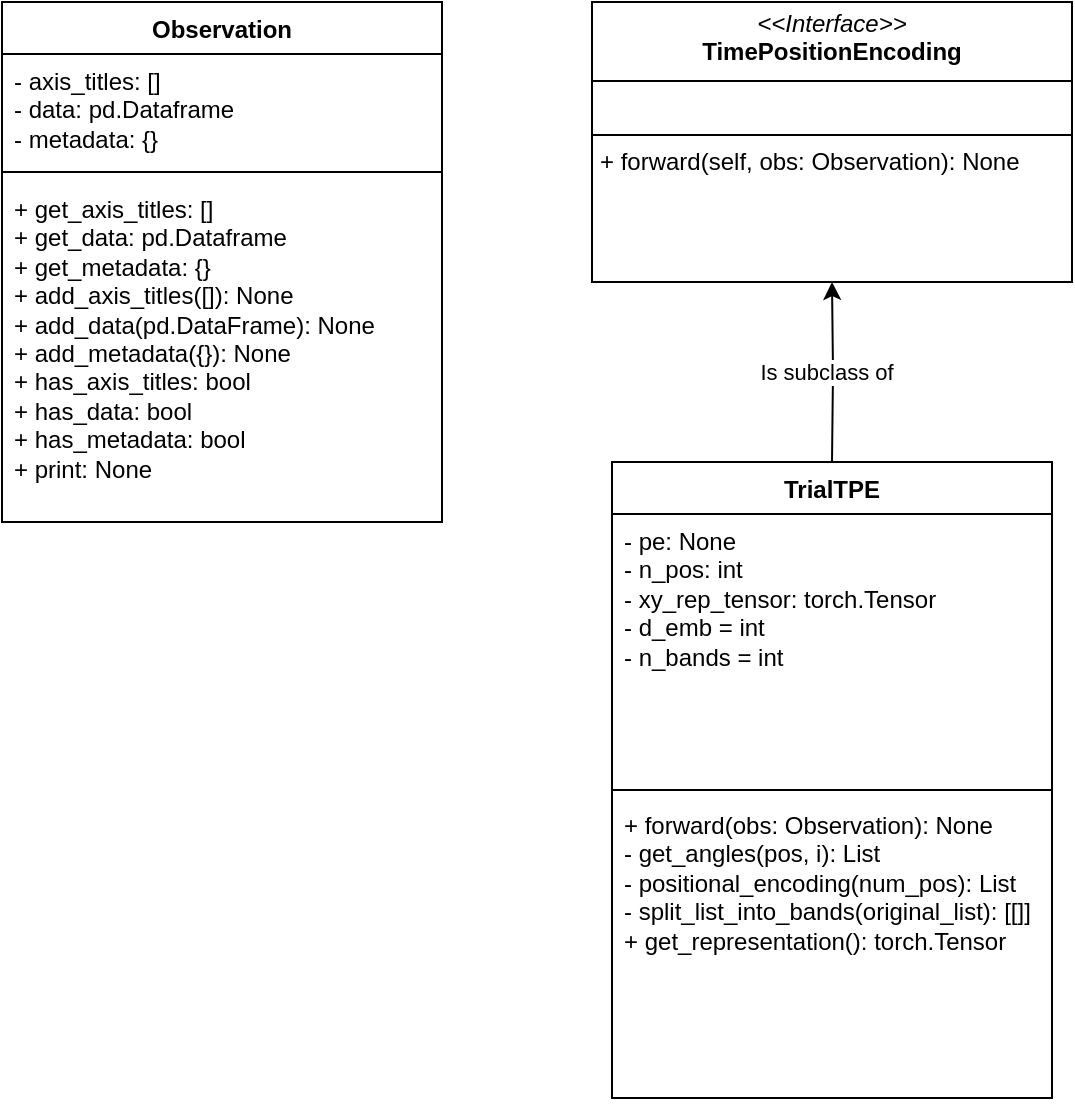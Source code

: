 <mxfile version="24.6.1" type="device">
  <diagram name="Page-1" id="lMT3Yc7IqsS6a4-m2tbt">
    <mxGraphModel dx="567" dy="777" grid="1" gridSize="10" guides="1" tooltips="1" connect="1" arrows="1" fold="1" page="1" pageScale="1" pageWidth="850" pageHeight="1100" math="0" shadow="0">
      <root>
        <mxCell id="0" />
        <mxCell id="1" parent="0" />
        <mxCell id="II7Q0cRigDoH1TEr19Bd-1" value="Observation" style="swimlane;fontStyle=1;align=center;verticalAlign=top;childLayout=stackLayout;horizontal=1;startSize=26;horizontalStack=0;resizeParent=1;resizeParentMax=0;resizeLast=0;collapsible=1;marginBottom=0;whiteSpace=wrap;html=1;" parent="1" vertex="1">
          <mxGeometry x="80" y="40" width="220" height="260" as="geometry" />
        </mxCell>
        <mxCell id="II7Q0cRigDoH1TEr19Bd-2" value="- axis_titles: []&lt;div&gt;- data: pd.Dataframe&lt;/div&gt;&lt;div&gt;- metadata: {}&lt;/div&gt;" style="text;strokeColor=none;fillColor=none;align=left;verticalAlign=top;spacingLeft=4;spacingRight=4;overflow=hidden;rotatable=0;points=[[0,0.5],[1,0.5]];portConstraint=eastwest;whiteSpace=wrap;html=1;" parent="II7Q0cRigDoH1TEr19Bd-1" vertex="1">
          <mxGeometry y="26" width="220" height="54" as="geometry" />
        </mxCell>
        <mxCell id="II7Q0cRigDoH1TEr19Bd-3" value="" style="line;strokeWidth=1;fillColor=none;align=left;verticalAlign=middle;spacingTop=-1;spacingLeft=3;spacingRight=3;rotatable=0;labelPosition=right;points=[];portConstraint=eastwest;strokeColor=inherit;" parent="II7Q0cRigDoH1TEr19Bd-1" vertex="1">
          <mxGeometry y="80" width="220" height="10" as="geometry" />
        </mxCell>
        <mxCell id="II7Q0cRigDoH1TEr19Bd-4" value="+ get_axis_titles: []&lt;div&gt;+ get_data: pd.Dataframe&lt;/div&gt;&lt;div&gt;+ get_metadata: {}&lt;/div&gt;&lt;div&gt;+ add_axis_titles([]): None&lt;/div&gt;&lt;div&gt;+ add_data(pd.DataFrame): None&lt;/div&gt;&lt;div&gt;+ add_metadata({}): None&lt;/div&gt;&lt;div&gt;+ has_axis_titles: bool&lt;/div&gt;&lt;div&gt;+ has_data: bool&lt;/div&gt;&lt;div&gt;+ has_metadata: bool&lt;/div&gt;&lt;div&gt;+ print: None&lt;/div&gt;" style="text;strokeColor=none;fillColor=none;align=left;verticalAlign=top;spacingLeft=4;spacingRight=4;overflow=hidden;rotatable=0;points=[[0,0.5],[1,0.5]];portConstraint=eastwest;whiteSpace=wrap;html=1;" parent="II7Q0cRigDoH1TEr19Bd-1" vertex="1">
          <mxGeometry y="90" width="220" height="170" as="geometry" />
        </mxCell>
        <mxCell id="3TbGAdBgGuGWrBYYT3-P-1" value="&lt;p style=&quot;margin:0px;margin-top:4px;text-align:center;&quot;&gt;&lt;i&gt;&amp;lt;&amp;lt;Interface&amp;gt;&amp;gt;&lt;/i&gt;&lt;br&gt;&lt;b&gt;TimePositionEncoding&lt;/b&gt;&lt;/p&gt;&lt;hr size=&quot;1&quot; style=&quot;border-style:solid;&quot;&gt;&lt;p style=&quot;margin:0px;margin-left:4px;&quot;&gt;&lt;br&gt;&lt;/p&gt;&lt;hr size=&quot;1&quot; style=&quot;border-style:solid;&quot;&gt;&lt;p style=&quot;margin:0px;margin-left:4px;&quot;&gt;+ forward(self, obs: Observation): None&amp;nbsp;&lt;br&gt;&lt;/p&gt;" style="verticalAlign=top;align=left;overflow=fill;html=1;whiteSpace=wrap;" parent="1" vertex="1">
          <mxGeometry x="375" y="40" width="240" height="140" as="geometry" />
        </mxCell>
        <mxCell id="KMBcusiWSsLn5deIEJBQ-2" style="edgeStyle=orthogonalEdgeStyle;rounded=0;orthogonalLoop=1;jettySize=auto;html=1;entryX=0.5;entryY=1;entryDx=0;entryDy=0;" edge="1" parent="1" target="3TbGAdBgGuGWrBYYT3-P-1">
          <mxGeometry relative="1" as="geometry">
            <mxPoint x="495" y="270" as="sourcePoint" />
          </mxGeometry>
        </mxCell>
        <mxCell id="KMBcusiWSsLn5deIEJBQ-3" value="Is subclass of" style="edgeLabel;html=1;align=center;verticalAlign=middle;resizable=0;points=[];" vertex="1" connectable="0" parent="KMBcusiWSsLn5deIEJBQ-2">
          <mxGeometry y="3" relative="1" as="geometry">
            <mxPoint as="offset" />
          </mxGeometry>
        </mxCell>
        <mxCell id="KMBcusiWSsLn5deIEJBQ-4" value="TrialTPE" style="swimlane;fontStyle=1;align=center;verticalAlign=top;childLayout=stackLayout;horizontal=1;startSize=26;horizontalStack=0;resizeParent=1;resizeParentMax=0;resizeLast=0;collapsible=1;marginBottom=0;whiteSpace=wrap;html=1;" vertex="1" parent="1">
          <mxGeometry x="385" y="270" width="220" height="318" as="geometry" />
        </mxCell>
        <mxCell id="KMBcusiWSsLn5deIEJBQ-5" value="- pe: None&lt;div&gt;- n_pos: int&lt;/div&gt;&lt;div&gt;- xy_rep_tensor: torch.Tensor&lt;/div&gt;&lt;div&gt;- d_emb = int&lt;/div&gt;&lt;div&gt;- n_bands = int&lt;/div&gt;" style="text;strokeColor=none;fillColor=none;align=left;verticalAlign=top;spacingLeft=4;spacingRight=4;overflow=hidden;rotatable=0;points=[[0,0.5],[1,0.5]];portConstraint=eastwest;whiteSpace=wrap;html=1;" vertex="1" parent="KMBcusiWSsLn5deIEJBQ-4">
          <mxGeometry y="26" width="220" height="134" as="geometry" />
        </mxCell>
        <mxCell id="KMBcusiWSsLn5deIEJBQ-6" value="" style="line;strokeWidth=1;fillColor=none;align=left;verticalAlign=middle;spacingTop=-1;spacingLeft=3;spacingRight=3;rotatable=0;labelPosition=right;points=[];portConstraint=eastwest;strokeColor=inherit;" vertex="1" parent="KMBcusiWSsLn5deIEJBQ-4">
          <mxGeometry y="160" width="220" height="8" as="geometry" />
        </mxCell>
        <mxCell id="KMBcusiWSsLn5deIEJBQ-7" value="+ forward(obs: Observation): None&lt;div&gt;- get_angles(pos, i): List&lt;/div&gt;&lt;div&gt;- positional_encoding(num_pos): List&lt;/div&gt;&lt;div&gt;- split_list_into_bands(original_list): [[]]&lt;/div&gt;&lt;div&gt;+ get_representation(): torch.Tensor&lt;/div&gt;" style="text;strokeColor=none;fillColor=none;align=left;verticalAlign=top;spacingLeft=4;spacingRight=4;overflow=hidden;rotatable=0;points=[[0,0.5],[1,0.5]];portConstraint=eastwest;whiteSpace=wrap;html=1;" vertex="1" parent="KMBcusiWSsLn5deIEJBQ-4">
          <mxGeometry y="168" width="220" height="150" as="geometry" />
        </mxCell>
      </root>
    </mxGraphModel>
  </diagram>
</mxfile>
